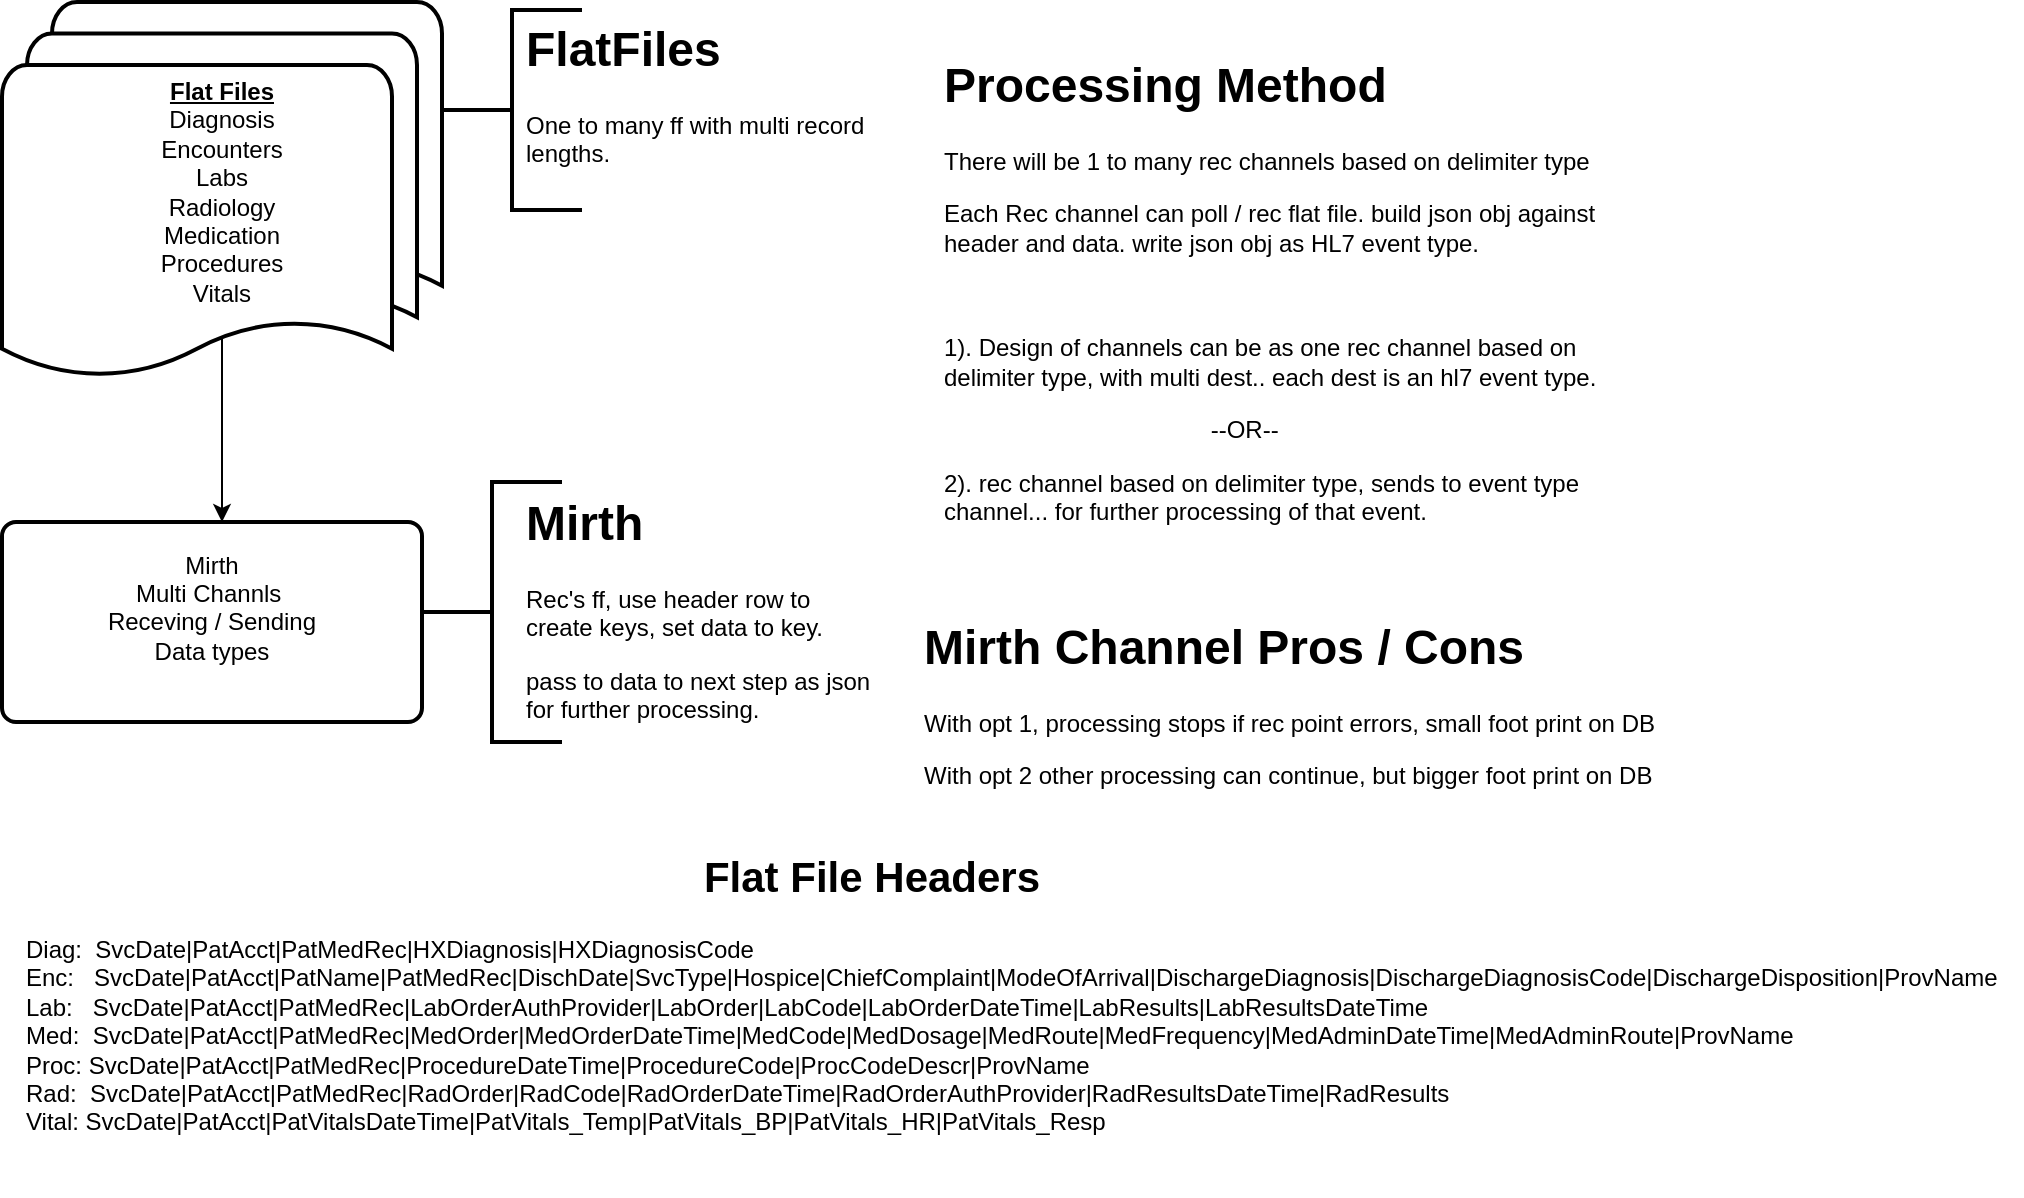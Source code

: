 <mxfile version="24.7.12">
  <diagram id="C5RBs43oDa-KdzZeNtuy" name="Page-1">
    <mxGraphModel dx="1004" dy="652" grid="1" gridSize="10" guides="1" tooltips="1" connect="1" arrows="1" fold="1" page="1" pageScale="1" pageWidth="1169" pageHeight="827" math="0" shadow="0">
      <root>
        <mxCell id="WIyWlLk6GJQsqaUBKTNV-0" />
        <mxCell id="WIyWlLk6GJQsqaUBKTNV-1" parent="WIyWlLk6GJQsqaUBKTNV-0" />
        <mxCell id="fyIU5EuSdSiwbdVBtmiU-8" value="" style="edgeStyle=orthogonalEdgeStyle;rounded=0;orthogonalLoop=1;jettySize=auto;html=1;exitX=0.5;exitY=0.88;exitDx=0;exitDy=0;exitPerimeter=0;" edge="1" parent="WIyWlLk6GJQsqaUBKTNV-1" source="fyIU5EuSdSiwbdVBtmiU-0" target="fyIU5EuSdSiwbdVBtmiU-3">
          <mxGeometry relative="1" as="geometry">
            <Array as="points">
              <mxPoint x="180" y="330" />
              <mxPoint x="180" y="330" />
            </Array>
          </mxGeometry>
        </mxCell>
        <mxCell id="fyIU5EuSdSiwbdVBtmiU-0" value="&lt;b&gt;&lt;u&gt;Flat Files&lt;/u&gt;&lt;/b&gt;&lt;div&gt;&lt;div&gt;Diagnosis&lt;/div&gt;&lt;/div&gt;&lt;div&gt;Encounters&lt;/div&gt;&lt;div&gt;Labs&lt;/div&gt;&lt;div&gt;Radiology&lt;/div&gt;&lt;div&gt;Medication&lt;/div&gt;&lt;div&gt;Procedures&lt;/div&gt;&lt;div&gt;Vitals&lt;/div&gt;" style="strokeWidth=2;html=1;shape=mxgraph.flowchart.multi-document;whiteSpace=wrap;" vertex="1" parent="WIyWlLk6GJQsqaUBKTNV-1">
          <mxGeometry x="70" y="100" width="220" height="190" as="geometry" />
        </mxCell>
        <mxCell id="fyIU5EuSdSiwbdVBtmiU-1" value="" style="strokeWidth=2;html=1;shape=mxgraph.flowchart.annotation_2;align=left;labelPosition=right;pointerEvents=1;" vertex="1" parent="WIyWlLk6GJQsqaUBKTNV-1">
          <mxGeometry x="290" y="104" width="70" height="100" as="geometry" />
        </mxCell>
        <mxCell id="fyIU5EuSdSiwbdVBtmiU-2" value="&lt;h1 style=&quot;margin-top: 0px;&quot;&gt;FlatFiles&lt;/h1&gt;&lt;div&gt;One to many ff with multi record lengths.&lt;/div&gt;&lt;div&gt;&lt;br&gt;&lt;/div&gt;" style="text;html=1;whiteSpace=wrap;overflow=hidden;rounded=0;" vertex="1" parent="WIyWlLk6GJQsqaUBKTNV-1">
          <mxGeometry x="330" y="103" width="180" height="94" as="geometry" />
        </mxCell>
        <mxCell id="fyIU5EuSdSiwbdVBtmiU-3" value="Mirth&lt;div&gt;Multi Channls&amp;nbsp;&lt;/div&gt;&lt;div&gt;Receving /&amp;nbsp;&lt;span style=&quot;background-color: initial;&quot;&gt;Sending&lt;/span&gt;&lt;/div&gt;&lt;div&gt;&lt;span style=&quot;background-color: initial;&quot;&gt;Data types&lt;/span&gt;&lt;/div&gt;&lt;div&gt;&lt;span style=&quot;background-color: initial;&quot;&gt;&lt;br&gt;&lt;/span&gt;&lt;/div&gt;" style="rounded=1;whiteSpace=wrap;html=1;absoluteArcSize=1;arcSize=14;strokeWidth=2;" vertex="1" parent="WIyWlLk6GJQsqaUBKTNV-1">
          <mxGeometry x="70" y="360" width="210" height="100" as="geometry" />
        </mxCell>
        <mxCell id="fyIU5EuSdSiwbdVBtmiU-4" value="" style="strokeWidth=2;html=1;shape=mxgraph.flowchart.annotation_2;align=left;labelPosition=right;pointerEvents=1;" vertex="1" parent="WIyWlLk6GJQsqaUBKTNV-1">
          <mxGeometry x="280" y="340" width="70" height="130" as="geometry" />
        </mxCell>
        <mxCell id="fyIU5EuSdSiwbdVBtmiU-5" value="&lt;h1 style=&quot;margin-top: 0px;&quot;&gt;Mirth&lt;/h1&gt;&lt;p&gt;Rec&#39;s ff, use header row to create keys, set data to key.&lt;/p&gt;&lt;p&gt;pass to data to next step as json for further processing.&lt;/p&gt;" style="text;html=1;whiteSpace=wrap;overflow=hidden;rounded=0;" vertex="1" parent="WIyWlLk6GJQsqaUBKTNV-1">
          <mxGeometry x="330" y="340" width="180" height="120" as="geometry" />
        </mxCell>
        <mxCell id="fyIU5EuSdSiwbdVBtmiU-9" value="Diag:  SvcDate|PatAcct|PatMedRec|HXDiagnosis|HXDiagnosisCode&#xa;Enc:   SvcDate|PatAcct|PatName|PatMedRec|DischDate|SvcType|Hospice|ChiefComplaint|ModeOfArrival|DischargeDiagnosis|DischargeDiagnosisCode|DischargeDisposition|ProvName&#xa;Lab:   SvcDate|PatAcct|PatMedRec|LabOrderAuthProvider|LabOrder|LabCode|LabOrderDateTime|LabResults|LabResultsDateTime&#xa;Med:  SvcDate|PatAcct|PatMedRec|MedOrder|MedOrderDateTime|MedCode|MedDosage|MedRoute|MedFrequency|MedAdminDateTime|MedAdminRoute|ProvName&#xa;Proc: SvcDate|PatAcct|PatMedRec|ProcedureDateTime|ProcedureCode|ProcCodeDescr|ProvName&#xa;Rad:  SvcDate|PatAcct|PatMedRec|RadOrder|RadCode|RadOrderDateTime|RadOrderAuthProvider|RadResultsDateTime|RadResults&#xa;Vital: SvcDate|PatAcct|PatVitalsDateTime|PatVitals_Temp|PatVitals_BP|PatVitals_HR|PatVitals_Resp&#xa;&#xa;" style="text;whiteSpace=wrap;fontStyle=0" vertex="1" parent="WIyWlLk6GJQsqaUBKTNV-1">
          <mxGeometry x="80" y="560" width="1000" height="110" as="geometry" />
        </mxCell>
        <mxCell id="fyIU5EuSdSiwbdVBtmiU-10" value="&lt;b&gt;&lt;font style=&quot;font-size: 21px;&quot;&gt;Flat File Headers&lt;/font&gt;&lt;/b&gt;" style="text;html=1;align=center;verticalAlign=middle;whiteSpace=wrap;rounded=0;" vertex="1" parent="WIyWlLk6GJQsqaUBKTNV-1">
          <mxGeometry x="400" y="522" width="210" height="30" as="geometry" />
        </mxCell>
        <mxCell id="fyIU5EuSdSiwbdVBtmiU-11" value="&lt;h1 style=&quot;margin-top: 0px;&quot;&gt;Processing Method&lt;/h1&gt;&lt;p&gt;There will be 1 to many rec channels based on delimiter type&lt;/p&gt;&lt;p&gt;Each Rec channel can poll / rec flat file. build json obj against header and data. write json obj as HL7 event type.&lt;/p&gt;&lt;p&gt;&lt;br&gt;&lt;/p&gt;&lt;p&gt;1). Design of channels can be as one rec channel based on delimiter type, with multi dest.. each dest is an hl7 event type.&lt;/p&gt;&lt;p&gt;&lt;span style=&quot;white-space: pre;&quot;&gt;&#x9;&lt;/span&gt;&lt;span style=&quot;white-space: pre;&quot;&gt;&#x9;&lt;/span&gt;&lt;span style=&quot;white-space: pre;&quot;&gt;&#x9;&lt;/span&gt;&lt;span style=&quot;white-space: pre;&quot;&gt;&#x9;&lt;/span&gt;&lt;span style=&quot;white-space: pre;&quot;&gt;&#x9;&lt;/span&gt;--OR--&lt;br&gt;&lt;/p&gt;&lt;p&gt;2). rec channel based on delimiter type, sends to event type channel... for further processing of that event.&lt;/p&gt;&lt;p&gt;&amp;nbsp;&lt;/p&gt;" style="text;html=1;whiteSpace=wrap;overflow=hidden;rounded=0;" vertex="1" parent="WIyWlLk6GJQsqaUBKTNV-1">
          <mxGeometry x="539" y="121" width="340" height="250" as="geometry" />
        </mxCell>
        <mxCell id="fyIU5EuSdSiwbdVBtmiU-12" value="&lt;h1 style=&quot;margin-top: 0px;&quot;&gt;Mirth Channel Pros / Cons&lt;/h1&gt;&lt;p&gt;With opt 1, processing stops if rec point errors, small foot print on DB&lt;/p&gt;&lt;p&gt;With opt 2 other processing can continue, but bigger foot print on DB&lt;/p&gt;" style="text;html=1;whiteSpace=wrap;overflow=hidden;rounded=0;" vertex="1" parent="WIyWlLk6GJQsqaUBKTNV-1">
          <mxGeometry x="529" y="402" width="400" height="100" as="geometry" />
        </mxCell>
      </root>
    </mxGraphModel>
  </diagram>
</mxfile>
